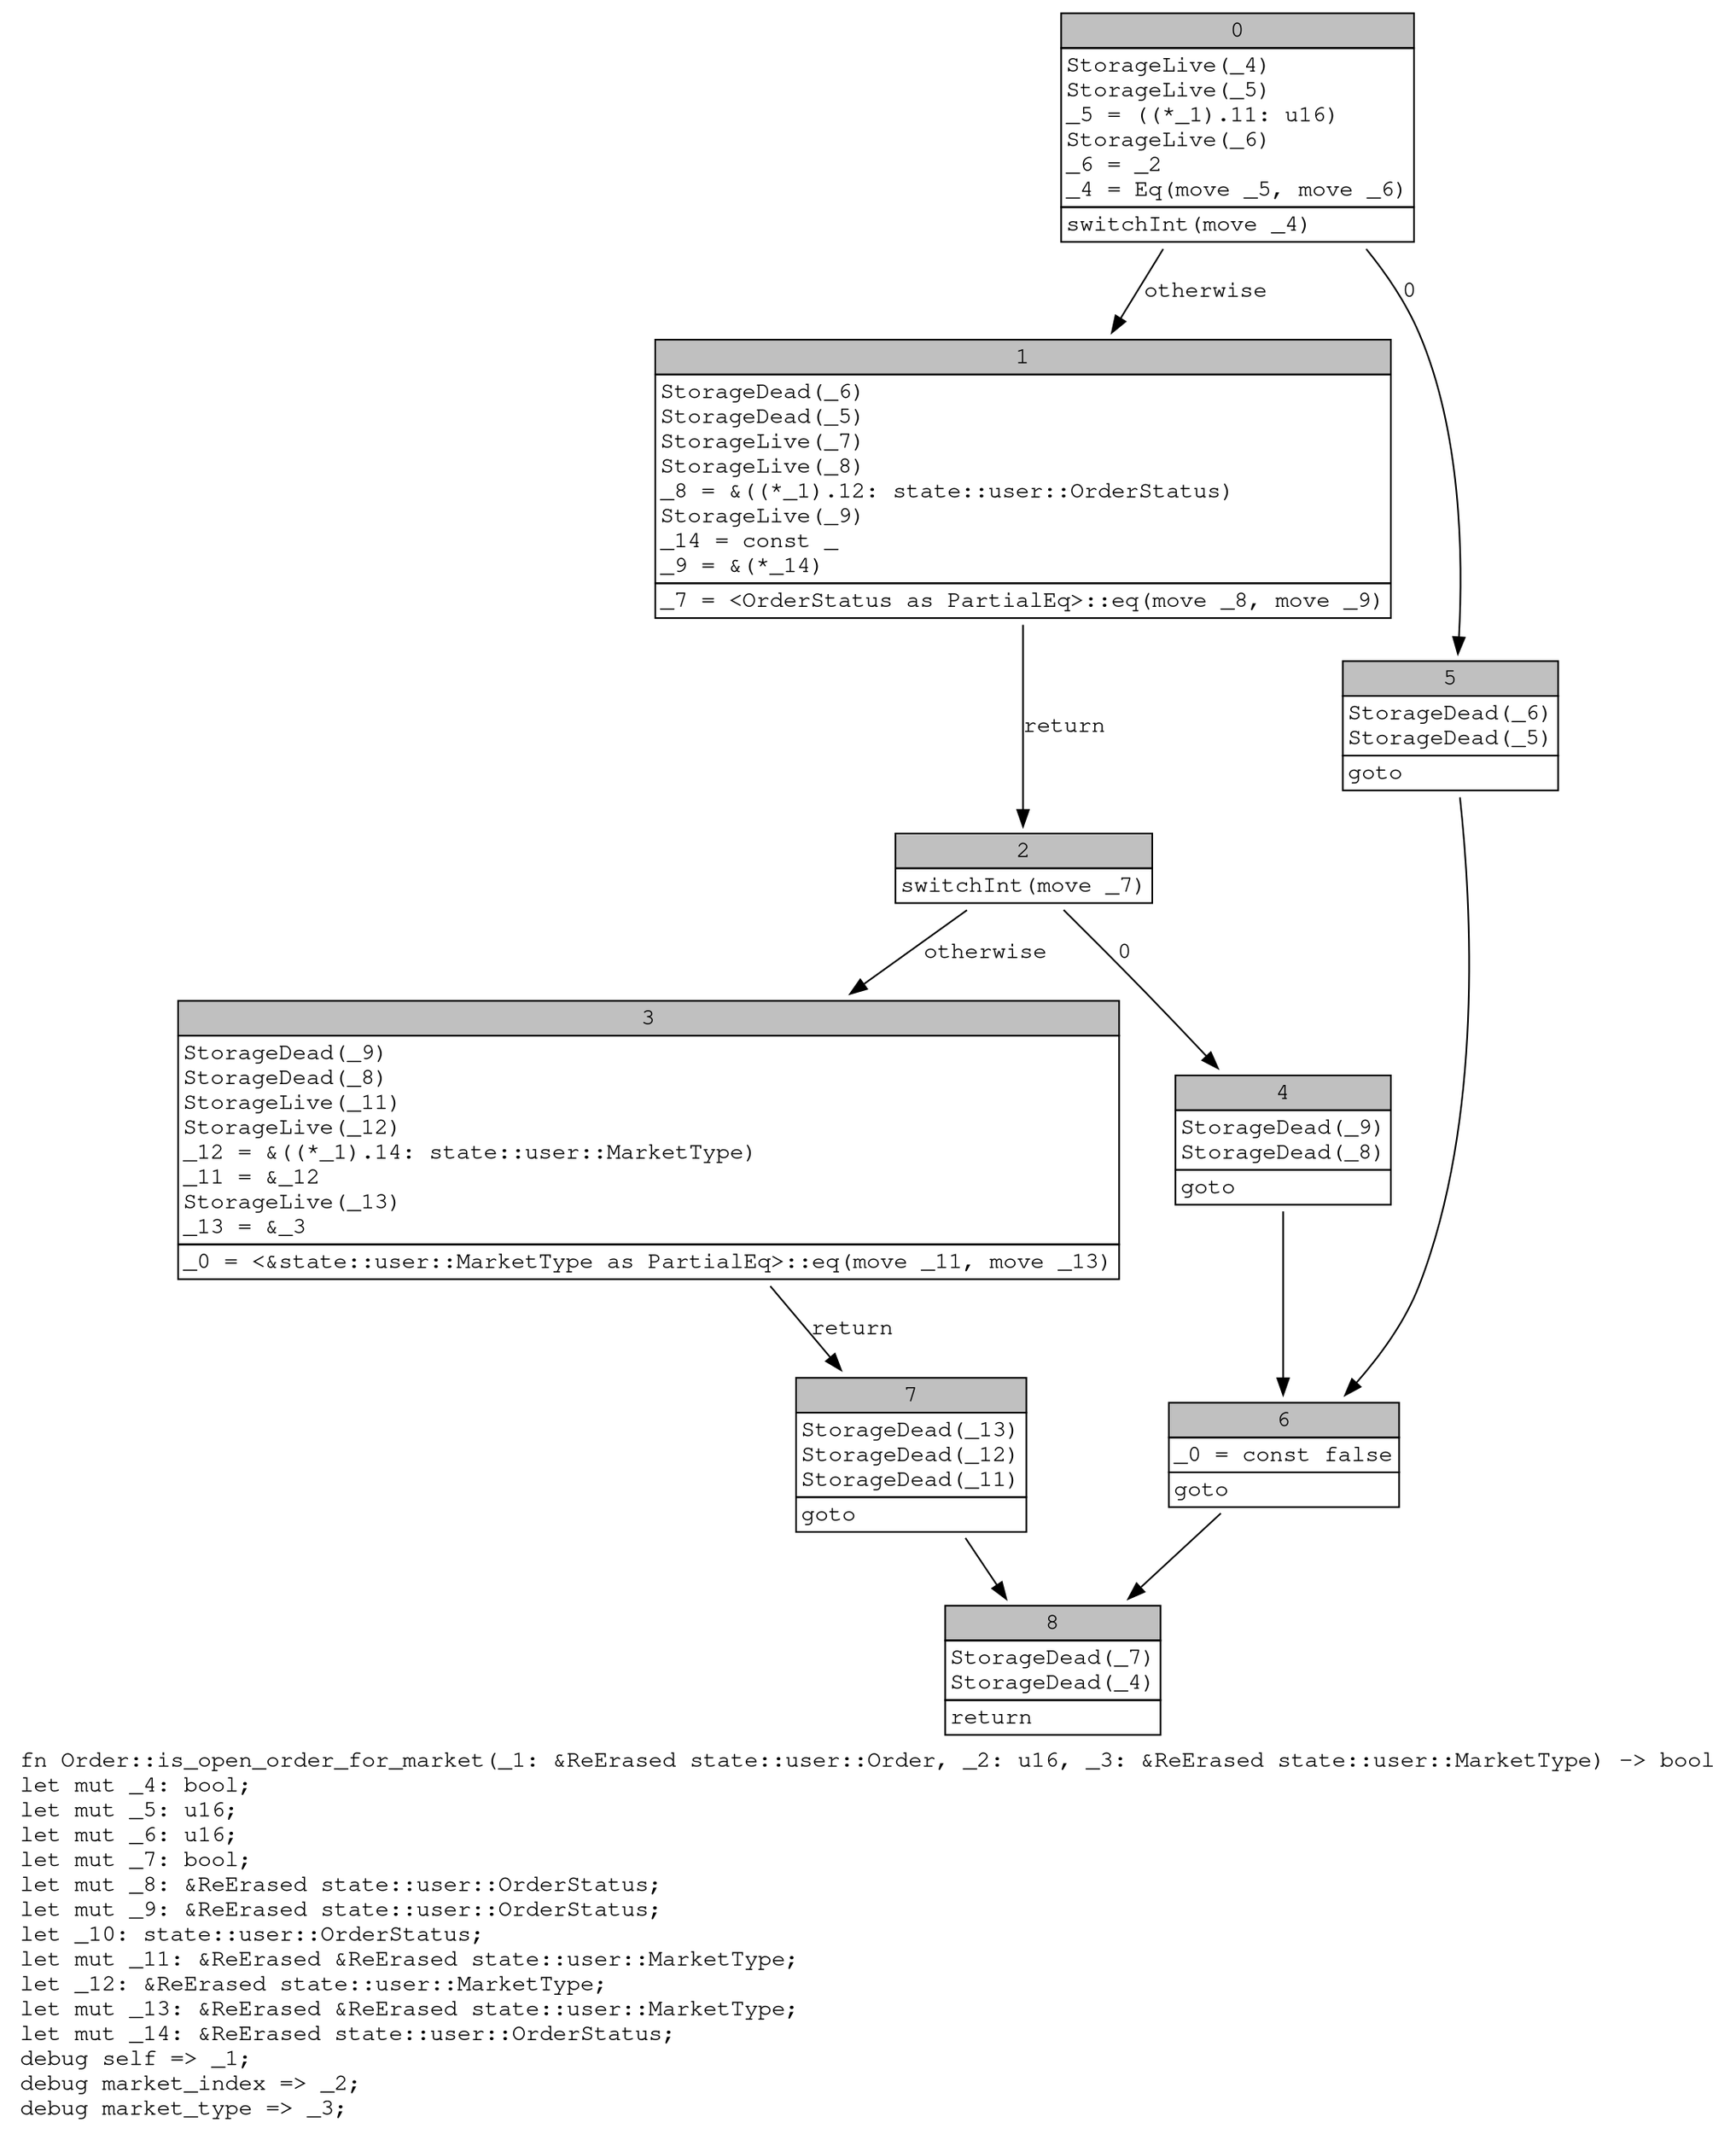 digraph Mir_0_4389 {
    graph [fontname="Courier, monospace"];
    node [fontname="Courier, monospace"];
    edge [fontname="Courier, monospace"];
    label=<fn Order::is_open_order_for_market(_1: &amp;ReErased state::user::Order, _2: u16, _3: &amp;ReErased state::user::MarketType) -&gt; bool<br align="left"/>let mut _4: bool;<br align="left"/>let mut _5: u16;<br align="left"/>let mut _6: u16;<br align="left"/>let mut _7: bool;<br align="left"/>let mut _8: &amp;ReErased state::user::OrderStatus;<br align="left"/>let mut _9: &amp;ReErased state::user::OrderStatus;<br align="left"/>let _10: state::user::OrderStatus;<br align="left"/>let mut _11: &amp;ReErased &amp;ReErased state::user::MarketType;<br align="left"/>let _12: &amp;ReErased state::user::MarketType;<br align="left"/>let mut _13: &amp;ReErased &amp;ReErased state::user::MarketType;<br align="left"/>let mut _14: &amp;ReErased state::user::OrderStatus;<br align="left"/>debug self =&gt; _1;<br align="left"/>debug market_index =&gt; _2;<br align="left"/>debug market_type =&gt; _3;<br align="left"/>>;
    bb0__0_4389 [shape="none", label=<<table border="0" cellborder="1" cellspacing="0"><tr><td bgcolor="gray" align="center" colspan="1">0</td></tr><tr><td align="left" balign="left">StorageLive(_4)<br/>StorageLive(_5)<br/>_5 = ((*_1).11: u16)<br/>StorageLive(_6)<br/>_6 = _2<br/>_4 = Eq(move _5, move _6)<br/></td></tr><tr><td align="left">switchInt(move _4)</td></tr></table>>];
    bb1__0_4389 [shape="none", label=<<table border="0" cellborder="1" cellspacing="0"><tr><td bgcolor="gray" align="center" colspan="1">1</td></tr><tr><td align="left" balign="left">StorageDead(_6)<br/>StorageDead(_5)<br/>StorageLive(_7)<br/>StorageLive(_8)<br/>_8 = &amp;((*_1).12: state::user::OrderStatus)<br/>StorageLive(_9)<br/>_14 = const _<br/>_9 = &amp;(*_14)<br/></td></tr><tr><td align="left">_7 = &lt;OrderStatus as PartialEq&gt;::eq(move _8, move _9)</td></tr></table>>];
    bb2__0_4389 [shape="none", label=<<table border="0" cellborder="1" cellspacing="0"><tr><td bgcolor="gray" align="center" colspan="1">2</td></tr><tr><td align="left">switchInt(move _7)</td></tr></table>>];
    bb3__0_4389 [shape="none", label=<<table border="0" cellborder="1" cellspacing="0"><tr><td bgcolor="gray" align="center" colspan="1">3</td></tr><tr><td align="left" balign="left">StorageDead(_9)<br/>StorageDead(_8)<br/>StorageLive(_11)<br/>StorageLive(_12)<br/>_12 = &amp;((*_1).14: state::user::MarketType)<br/>_11 = &amp;_12<br/>StorageLive(_13)<br/>_13 = &amp;_3<br/></td></tr><tr><td align="left">_0 = &lt;&amp;state::user::MarketType as PartialEq&gt;::eq(move _11, move _13)</td></tr></table>>];
    bb4__0_4389 [shape="none", label=<<table border="0" cellborder="1" cellspacing="0"><tr><td bgcolor="gray" align="center" colspan="1">4</td></tr><tr><td align="left" balign="left">StorageDead(_9)<br/>StorageDead(_8)<br/></td></tr><tr><td align="left">goto</td></tr></table>>];
    bb5__0_4389 [shape="none", label=<<table border="0" cellborder="1" cellspacing="0"><tr><td bgcolor="gray" align="center" colspan="1">5</td></tr><tr><td align="left" balign="left">StorageDead(_6)<br/>StorageDead(_5)<br/></td></tr><tr><td align="left">goto</td></tr></table>>];
    bb6__0_4389 [shape="none", label=<<table border="0" cellborder="1" cellspacing="0"><tr><td bgcolor="gray" align="center" colspan="1">6</td></tr><tr><td align="left" balign="left">_0 = const false<br/></td></tr><tr><td align="left">goto</td></tr></table>>];
    bb7__0_4389 [shape="none", label=<<table border="0" cellborder="1" cellspacing="0"><tr><td bgcolor="gray" align="center" colspan="1">7</td></tr><tr><td align="left" balign="left">StorageDead(_13)<br/>StorageDead(_12)<br/>StorageDead(_11)<br/></td></tr><tr><td align="left">goto</td></tr></table>>];
    bb8__0_4389 [shape="none", label=<<table border="0" cellborder="1" cellspacing="0"><tr><td bgcolor="gray" align="center" colspan="1">8</td></tr><tr><td align="left" balign="left">StorageDead(_7)<br/>StorageDead(_4)<br/></td></tr><tr><td align="left">return</td></tr></table>>];
    bb0__0_4389 -> bb5__0_4389 [label="0"];
    bb0__0_4389 -> bb1__0_4389 [label="otherwise"];
    bb1__0_4389 -> bb2__0_4389 [label="return"];
    bb2__0_4389 -> bb4__0_4389 [label="0"];
    bb2__0_4389 -> bb3__0_4389 [label="otherwise"];
    bb3__0_4389 -> bb7__0_4389 [label="return"];
    bb4__0_4389 -> bb6__0_4389 [label=""];
    bb5__0_4389 -> bb6__0_4389 [label=""];
    bb6__0_4389 -> bb8__0_4389 [label=""];
    bb7__0_4389 -> bb8__0_4389 [label=""];
}
